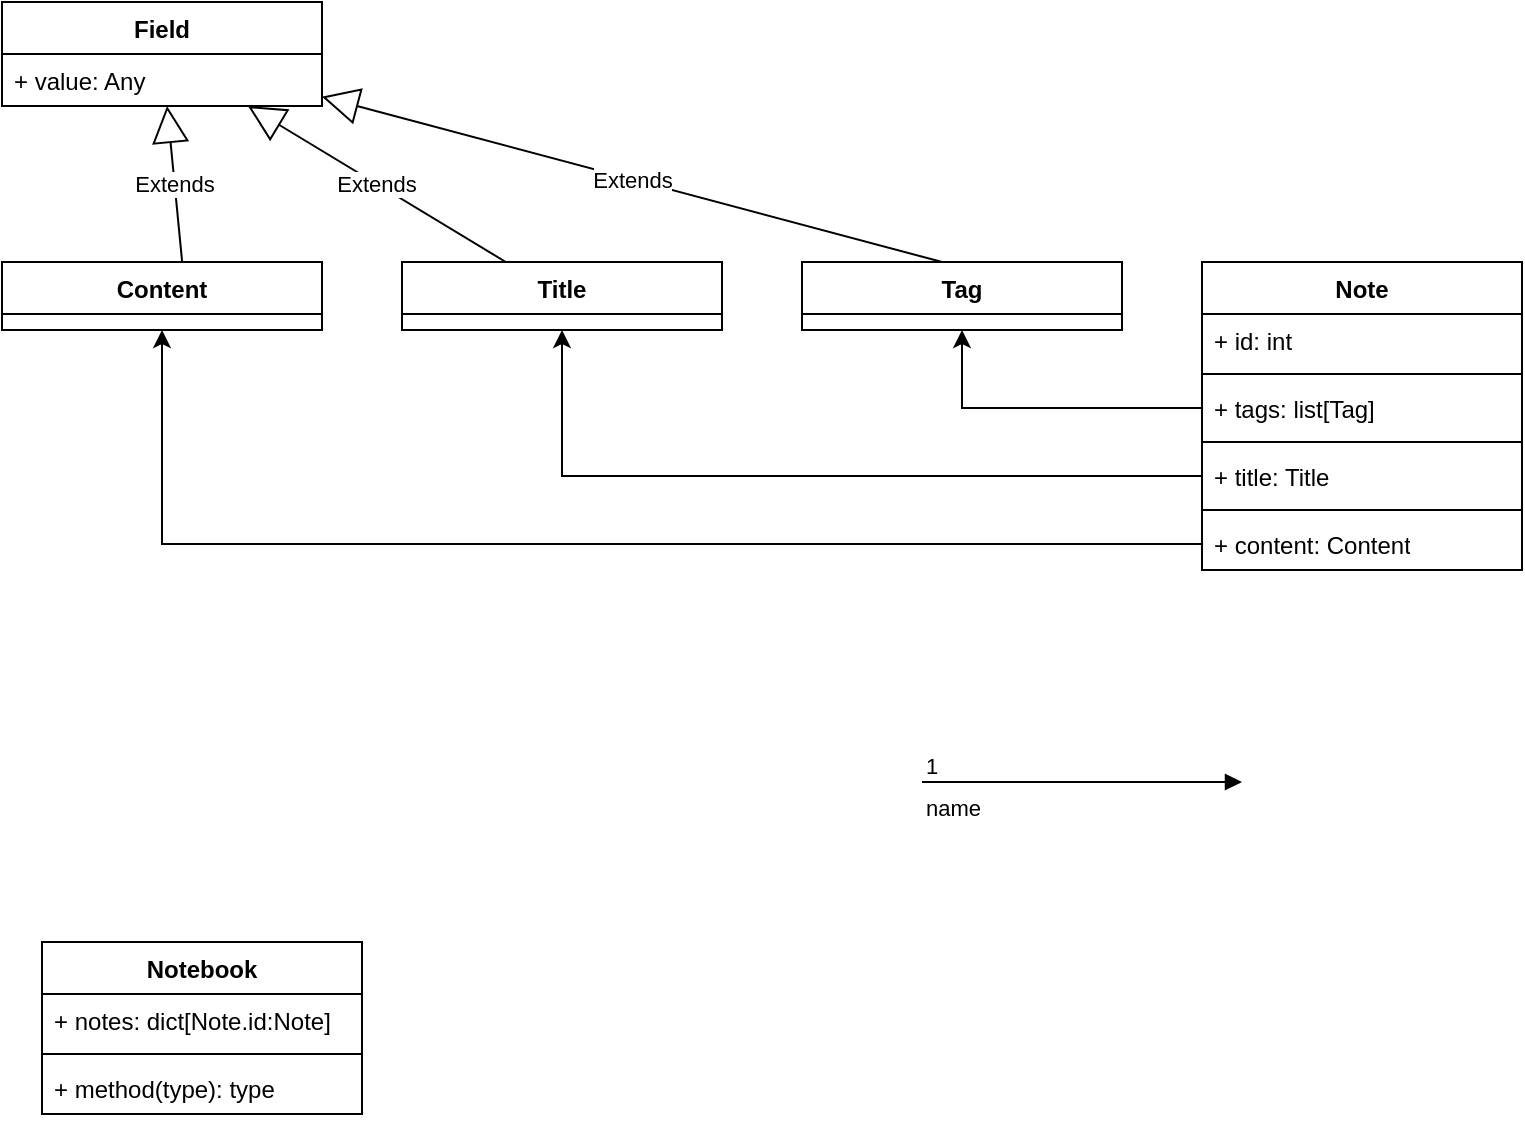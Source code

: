 <mxfile version="21.0.7" type="github">
  <diagram name="Page-1" id="e7e014a7-5840-1c2e-5031-d8a46d1fe8dd">
    <mxGraphModel dx="1434" dy="762" grid="1" gridSize="10" guides="1" tooltips="1" connect="1" arrows="1" fold="1" page="1" pageScale="1" pageWidth="1169" pageHeight="826" background="none" math="0" shadow="0">
      <root>
        <mxCell id="0" />
        <mxCell id="1" parent="0" />
        <mxCell id="VGOBlKjqHN4MHqmhBKWz-45" value="Note" style="swimlane;fontStyle=1;align=center;verticalAlign=top;childLayout=stackLayout;horizontal=1;startSize=26;horizontalStack=0;resizeParent=1;resizeParentMax=0;resizeLast=0;collapsible=1;marginBottom=0;whiteSpace=wrap;html=1;" vertex="1" parent="1">
          <mxGeometry x="640" y="140" width="160" height="154" as="geometry">
            <mxRectangle x="810" y="327" width="70" height="30" as="alternateBounds" />
          </mxGeometry>
        </mxCell>
        <mxCell id="VGOBlKjqHN4MHqmhBKWz-78" value="&lt;div&gt;+ id: int&lt;br&gt;&lt;/div&gt;" style="text;strokeColor=none;fillColor=none;align=left;verticalAlign=top;spacingLeft=4;spacingRight=4;overflow=hidden;rotatable=0;points=[[0,0.5],[1,0.5]];portConstraint=eastwest;whiteSpace=wrap;html=1;" vertex="1" parent="VGOBlKjqHN4MHqmhBKWz-45">
          <mxGeometry y="26" width="160" height="26" as="geometry" />
        </mxCell>
        <mxCell id="VGOBlKjqHN4MHqmhBKWz-79" value="" style="line;strokeWidth=1;fillColor=none;align=left;verticalAlign=middle;spacingTop=-1;spacingLeft=3;spacingRight=3;rotatable=0;labelPosition=right;points=[];portConstraint=eastwest;strokeColor=inherit;" vertex="1" parent="VGOBlKjqHN4MHqmhBKWz-45">
          <mxGeometry y="52" width="160" height="8" as="geometry" />
        </mxCell>
        <mxCell id="VGOBlKjqHN4MHqmhBKWz-46" value="&lt;div&gt;+ tags: list[Tag]&lt;/div&gt;" style="text;strokeColor=none;fillColor=none;align=left;verticalAlign=top;spacingLeft=4;spacingRight=4;overflow=hidden;rotatable=0;points=[[0,0.5],[1,0.5]];portConstraint=eastwest;whiteSpace=wrap;html=1;" vertex="1" parent="VGOBlKjqHN4MHqmhBKWz-45">
          <mxGeometry y="60" width="160" height="26" as="geometry" />
        </mxCell>
        <mxCell id="VGOBlKjqHN4MHqmhBKWz-47" value="" style="line;strokeWidth=1;fillColor=none;align=left;verticalAlign=middle;spacingTop=-1;spacingLeft=3;spacingRight=3;rotatable=0;labelPosition=right;points=[];portConstraint=eastwest;strokeColor=inherit;" vertex="1" parent="VGOBlKjqHN4MHqmhBKWz-45">
          <mxGeometry y="86" width="160" height="8" as="geometry" />
        </mxCell>
        <mxCell id="VGOBlKjqHN4MHqmhBKWz-70" value="&lt;div&gt;+ title: Title&lt;/div&gt;" style="text;strokeColor=none;fillColor=none;align=left;verticalAlign=top;spacingLeft=4;spacingRight=4;overflow=hidden;rotatable=0;points=[[0,0.5],[1,0.5]];portConstraint=eastwest;whiteSpace=wrap;html=1;" vertex="1" parent="VGOBlKjqHN4MHqmhBKWz-45">
          <mxGeometry y="94" width="160" height="26" as="geometry" />
        </mxCell>
        <mxCell id="VGOBlKjqHN4MHqmhBKWz-72" value="" style="line;strokeWidth=1;fillColor=none;align=left;verticalAlign=middle;spacingTop=-1;spacingLeft=3;spacingRight=3;rotatable=0;labelPosition=right;points=[];portConstraint=eastwest;strokeColor=inherit;" vertex="1" parent="VGOBlKjqHN4MHqmhBKWz-45">
          <mxGeometry y="120" width="160" height="8" as="geometry" />
        </mxCell>
        <mxCell id="VGOBlKjqHN4MHqmhBKWz-71" value="&lt;div&gt;+ content: Content&lt;br&gt;&lt;/div&gt;" style="text;strokeColor=none;fillColor=none;align=left;verticalAlign=top;spacingLeft=4;spacingRight=4;overflow=hidden;rotatable=0;points=[[0,0.5],[1,0.5]];portConstraint=eastwest;whiteSpace=wrap;html=1;" vertex="1" parent="VGOBlKjqHN4MHqmhBKWz-45">
          <mxGeometry y="128" width="160" height="26" as="geometry" />
        </mxCell>
        <mxCell id="VGOBlKjqHN4MHqmhBKWz-49" value="&lt;div&gt;Notebook&lt;/div&gt;" style="swimlane;fontStyle=1;align=center;verticalAlign=top;childLayout=stackLayout;horizontal=1;startSize=26;horizontalStack=0;resizeParent=1;resizeParentMax=0;resizeLast=0;collapsible=1;marginBottom=0;whiteSpace=wrap;html=1;" vertex="1" parent="1">
          <mxGeometry x="60" y="480" width="160" height="86" as="geometry" />
        </mxCell>
        <mxCell id="VGOBlKjqHN4MHqmhBKWz-50" value="+ notes: dict[Note.id:Note]" style="text;strokeColor=none;fillColor=none;align=left;verticalAlign=top;spacingLeft=4;spacingRight=4;overflow=hidden;rotatable=0;points=[[0,0.5],[1,0.5]];portConstraint=eastwest;whiteSpace=wrap;html=1;" vertex="1" parent="VGOBlKjqHN4MHqmhBKWz-49">
          <mxGeometry y="26" width="160" height="26" as="geometry" />
        </mxCell>
        <mxCell id="VGOBlKjqHN4MHqmhBKWz-51" value="" style="line;strokeWidth=1;fillColor=none;align=left;verticalAlign=middle;spacingTop=-1;spacingLeft=3;spacingRight=3;rotatable=0;labelPosition=right;points=[];portConstraint=eastwest;strokeColor=inherit;" vertex="1" parent="VGOBlKjqHN4MHqmhBKWz-49">
          <mxGeometry y="52" width="160" height="8" as="geometry" />
        </mxCell>
        <mxCell id="VGOBlKjqHN4MHqmhBKWz-52" value="+ method(type): type" style="text;strokeColor=none;fillColor=none;align=left;verticalAlign=top;spacingLeft=4;spacingRight=4;overflow=hidden;rotatable=0;points=[[0,0.5],[1,0.5]];portConstraint=eastwest;whiteSpace=wrap;html=1;" vertex="1" parent="VGOBlKjqHN4MHqmhBKWz-49">
          <mxGeometry y="60" width="160" height="26" as="geometry" />
        </mxCell>
        <mxCell id="VGOBlKjqHN4MHqmhBKWz-53" value="Tag" style="swimlane;fontStyle=1;align=center;verticalAlign=top;childLayout=stackLayout;horizontal=1;startSize=26;horizontalStack=0;resizeParent=1;resizeParentMax=0;resizeLast=0;collapsible=1;marginBottom=0;whiteSpace=wrap;html=1;" vertex="1" parent="1">
          <mxGeometry x="440" y="140" width="160" height="34" as="geometry" />
        </mxCell>
        <mxCell id="VGOBlKjqHN4MHqmhBKWz-57" value="Field" style="swimlane;fontStyle=1;align=center;verticalAlign=top;childLayout=stackLayout;horizontal=1;startSize=26;horizontalStack=0;resizeParent=1;resizeParentMax=0;resizeLast=0;collapsible=1;marginBottom=0;whiteSpace=wrap;html=1;" vertex="1" parent="1">
          <mxGeometry x="40" y="10" width="160" height="52" as="geometry" />
        </mxCell>
        <mxCell id="VGOBlKjqHN4MHqmhBKWz-58" value="+ value: Any" style="text;strokeColor=none;fillColor=none;align=left;verticalAlign=top;spacingLeft=4;spacingRight=4;overflow=hidden;rotatable=0;points=[[0,0.5],[1,0.5]];portConstraint=eastwest;whiteSpace=wrap;html=1;" vertex="1" parent="VGOBlKjqHN4MHqmhBKWz-57">
          <mxGeometry y="26" width="160" height="26" as="geometry" />
        </mxCell>
        <mxCell id="VGOBlKjqHN4MHqmhBKWz-61" value="Title" style="swimlane;fontStyle=1;align=center;verticalAlign=top;childLayout=stackLayout;horizontal=1;startSize=26;horizontalStack=0;resizeParent=1;resizeParentMax=0;resizeLast=0;collapsible=1;marginBottom=0;whiteSpace=wrap;html=1;" vertex="1" parent="1">
          <mxGeometry x="240" y="140" width="160" height="34" as="geometry" />
        </mxCell>
        <mxCell id="VGOBlKjqHN4MHqmhBKWz-65" value="Extends" style="endArrow=block;endSize=16;endFill=0;html=1;rounded=0;exitX=0.438;exitY=0;exitDx=0;exitDy=0;exitPerimeter=0;" edge="1" parent="1" source="VGOBlKjqHN4MHqmhBKWz-53" target="VGOBlKjqHN4MHqmhBKWz-57">
          <mxGeometry width="160" relative="1" as="geometry">
            <mxPoint x="500" y="400" as="sourcePoint" />
            <mxPoint x="660" y="400" as="targetPoint" />
          </mxGeometry>
        </mxCell>
        <mxCell id="VGOBlKjqHN4MHqmhBKWz-66" value="Extends" style="endArrow=block;endSize=16;endFill=0;html=1;rounded=0;" edge="1" parent="1" source="VGOBlKjqHN4MHqmhBKWz-61" target="VGOBlKjqHN4MHqmhBKWz-57">
          <mxGeometry width="160" relative="1" as="geometry">
            <mxPoint x="370" y="340" as="sourcePoint" />
            <mxPoint x="250" y="220" as="targetPoint" />
          </mxGeometry>
        </mxCell>
        <mxCell id="VGOBlKjqHN4MHqmhBKWz-67" value="&lt;div&gt;Content&lt;/div&gt;" style="swimlane;fontStyle=1;align=center;verticalAlign=top;childLayout=stackLayout;horizontal=1;startSize=26;horizontalStack=0;resizeParent=1;resizeParentMax=0;resizeLast=0;collapsible=1;marginBottom=0;whiteSpace=wrap;html=1;" vertex="1" parent="1">
          <mxGeometry x="40" y="140" width="160" height="34" as="geometry" />
        </mxCell>
        <mxCell id="VGOBlKjqHN4MHqmhBKWz-68" value="Extends" style="endArrow=block;endSize=16;endFill=0;html=1;rounded=0;exitX=0.563;exitY=0;exitDx=0;exitDy=0;exitPerimeter=0;" edge="1" parent="1" source="VGOBlKjqHN4MHqmhBKWz-67" target="VGOBlKjqHN4MHqmhBKWz-57">
          <mxGeometry width="160" relative="1" as="geometry">
            <mxPoint x="780" y="98" as="sourcePoint" />
            <mxPoint x="780" y="20" as="targetPoint" />
          </mxGeometry>
        </mxCell>
        <mxCell id="VGOBlKjqHN4MHqmhBKWz-69" style="edgeStyle=orthogonalEdgeStyle;rounded=0;orthogonalLoop=1;jettySize=auto;html=1;exitX=0;exitY=0.5;exitDx=0;exitDy=0;" edge="1" parent="1" source="VGOBlKjqHN4MHqmhBKWz-46" target="VGOBlKjqHN4MHqmhBKWz-53">
          <mxGeometry relative="1" as="geometry">
            <mxPoint x="560" y="170" as="targetPoint" />
          </mxGeometry>
        </mxCell>
        <mxCell id="VGOBlKjqHN4MHqmhBKWz-73" style="edgeStyle=orthogonalEdgeStyle;rounded=0;orthogonalLoop=1;jettySize=auto;html=1;exitX=0;exitY=0.5;exitDx=0;exitDy=0;" edge="1" parent="1" source="VGOBlKjqHN4MHqmhBKWz-70" target="VGOBlKjqHN4MHqmhBKWz-61">
          <mxGeometry relative="1" as="geometry" />
        </mxCell>
        <mxCell id="VGOBlKjqHN4MHqmhBKWz-76" style="edgeStyle=orthogonalEdgeStyle;rounded=0;orthogonalLoop=1;jettySize=auto;html=1;exitX=0;exitY=0.5;exitDx=0;exitDy=0;" edge="1" parent="1" source="VGOBlKjqHN4MHqmhBKWz-71" target="VGOBlKjqHN4MHqmhBKWz-67">
          <mxGeometry relative="1" as="geometry" />
        </mxCell>
        <mxCell id="VGOBlKjqHN4MHqmhBKWz-84" value="name" style="endArrow=block;endFill=1;html=1;edgeStyle=orthogonalEdgeStyle;align=left;verticalAlign=top;rounded=0;" edge="1" parent="1">
          <mxGeometry x="-1" relative="1" as="geometry">
            <mxPoint x="500" y="400" as="sourcePoint" />
            <mxPoint x="660" y="400" as="targetPoint" />
          </mxGeometry>
        </mxCell>
        <mxCell id="VGOBlKjqHN4MHqmhBKWz-85" value="1" style="edgeLabel;resizable=0;html=1;align=left;verticalAlign=bottom;" connectable="0" vertex="1" parent="VGOBlKjqHN4MHqmhBKWz-84">
          <mxGeometry x="-1" relative="1" as="geometry" />
        </mxCell>
      </root>
    </mxGraphModel>
  </diagram>
</mxfile>
